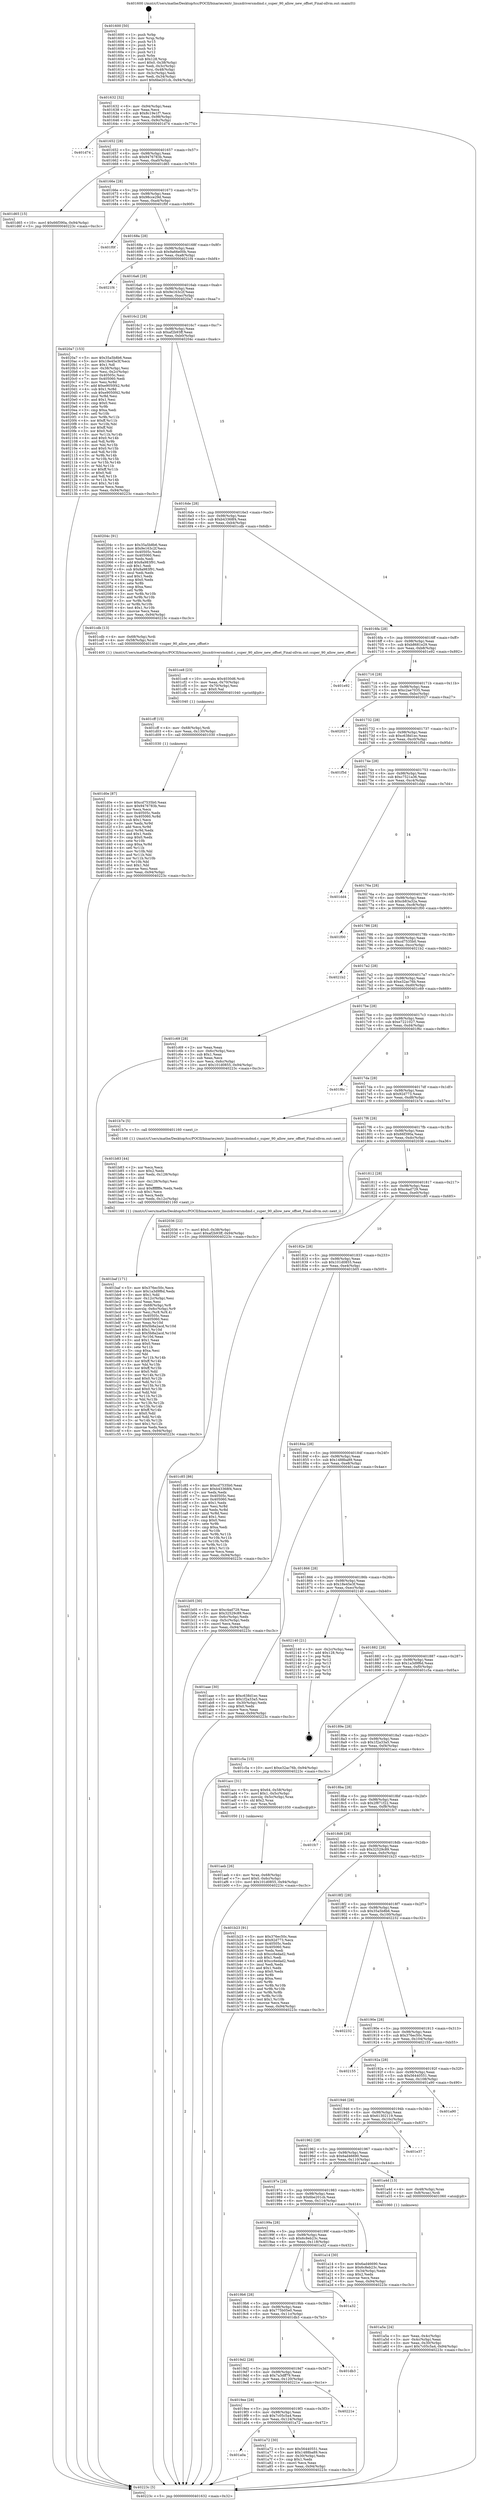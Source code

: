 digraph "0x401600" {
  label = "0x401600 (/mnt/c/Users/mathe/Desktop/tcc/POCII/binaries/extr_linuxdriversmdmd.c_super_90_allow_new_offset_Final-ollvm.out::main(0))"
  labelloc = "t"
  node[shape=record]

  Entry [label="",width=0.3,height=0.3,shape=circle,fillcolor=black,style=filled]
  "0x401632" [label="{
     0x401632 [32]\l
     | [instrs]\l
     &nbsp;&nbsp;0x401632 \<+6\>: mov -0x94(%rbp),%eax\l
     &nbsp;&nbsp;0x401638 \<+2\>: mov %eax,%ecx\l
     &nbsp;&nbsp;0x40163a \<+6\>: sub $0x8c19e1f7,%ecx\l
     &nbsp;&nbsp;0x401640 \<+6\>: mov %eax,-0x98(%rbp)\l
     &nbsp;&nbsp;0x401646 \<+6\>: mov %ecx,-0x9c(%rbp)\l
     &nbsp;&nbsp;0x40164c \<+6\>: je 0000000000401d74 \<main+0x774\>\l
  }"]
  "0x401d74" [label="{
     0x401d74\l
  }", style=dashed]
  "0x401652" [label="{
     0x401652 [28]\l
     | [instrs]\l
     &nbsp;&nbsp;0x401652 \<+5\>: jmp 0000000000401657 \<main+0x57\>\l
     &nbsp;&nbsp;0x401657 \<+6\>: mov -0x98(%rbp),%eax\l
     &nbsp;&nbsp;0x40165d \<+5\>: sub $0x9476783b,%eax\l
     &nbsp;&nbsp;0x401662 \<+6\>: mov %eax,-0xa0(%rbp)\l
     &nbsp;&nbsp;0x401668 \<+6\>: je 0000000000401d65 \<main+0x765\>\l
  }"]
  Exit [label="",width=0.3,height=0.3,shape=circle,fillcolor=black,style=filled,peripheries=2]
  "0x401d65" [label="{
     0x401d65 [15]\l
     | [instrs]\l
     &nbsp;&nbsp;0x401d65 \<+10\>: movl $0x66f390a,-0x94(%rbp)\l
     &nbsp;&nbsp;0x401d6f \<+5\>: jmp 000000000040223c \<main+0xc3c\>\l
  }"]
  "0x40166e" [label="{
     0x40166e [28]\l
     | [instrs]\l
     &nbsp;&nbsp;0x40166e \<+5\>: jmp 0000000000401673 \<main+0x73\>\l
     &nbsp;&nbsp;0x401673 \<+6\>: mov -0x98(%rbp),%eax\l
     &nbsp;&nbsp;0x401679 \<+5\>: sub $0x98cce29d,%eax\l
     &nbsp;&nbsp;0x40167e \<+6\>: mov %eax,-0xa4(%rbp)\l
     &nbsp;&nbsp;0x401684 \<+6\>: je 0000000000401f0f \<main+0x90f\>\l
  }"]
  "0x401d0e" [label="{
     0x401d0e [87]\l
     | [instrs]\l
     &nbsp;&nbsp;0x401d0e \<+5\>: mov $0xcd7535b0,%eax\l
     &nbsp;&nbsp;0x401d13 \<+5\>: mov $0x9476783b,%esi\l
     &nbsp;&nbsp;0x401d18 \<+2\>: xor %ecx,%ecx\l
     &nbsp;&nbsp;0x401d1a \<+7\>: mov 0x40505c,%edx\l
     &nbsp;&nbsp;0x401d21 \<+8\>: mov 0x405060,%r8d\l
     &nbsp;&nbsp;0x401d29 \<+3\>: sub $0x1,%ecx\l
     &nbsp;&nbsp;0x401d2c \<+3\>: mov %edx,%r9d\l
     &nbsp;&nbsp;0x401d2f \<+3\>: add %ecx,%r9d\l
     &nbsp;&nbsp;0x401d32 \<+4\>: imul %r9d,%edx\l
     &nbsp;&nbsp;0x401d36 \<+3\>: and $0x1,%edx\l
     &nbsp;&nbsp;0x401d39 \<+3\>: cmp $0x0,%edx\l
     &nbsp;&nbsp;0x401d3c \<+4\>: sete %r10b\l
     &nbsp;&nbsp;0x401d40 \<+4\>: cmp $0xa,%r8d\l
     &nbsp;&nbsp;0x401d44 \<+4\>: setl %r11b\l
     &nbsp;&nbsp;0x401d48 \<+3\>: mov %r10b,%bl\l
     &nbsp;&nbsp;0x401d4b \<+3\>: and %r11b,%bl\l
     &nbsp;&nbsp;0x401d4e \<+3\>: xor %r11b,%r10b\l
     &nbsp;&nbsp;0x401d51 \<+3\>: or %r10b,%bl\l
     &nbsp;&nbsp;0x401d54 \<+3\>: test $0x1,%bl\l
     &nbsp;&nbsp;0x401d57 \<+3\>: cmovne %esi,%eax\l
     &nbsp;&nbsp;0x401d5a \<+6\>: mov %eax,-0x94(%rbp)\l
     &nbsp;&nbsp;0x401d60 \<+5\>: jmp 000000000040223c \<main+0xc3c\>\l
  }"]
  "0x401f0f" [label="{
     0x401f0f\l
  }", style=dashed]
  "0x40168a" [label="{
     0x40168a [28]\l
     | [instrs]\l
     &nbsp;&nbsp;0x40168a \<+5\>: jmp 000000000040168f \<main+0x8f\>\l
     &nbsp;&nbsp;0x40168f \<+6\>: mov -0x98(%rbp),%eax\l
     &nbsp;&nbsp;0x401695 \<+5\>: sub $0x9a66e00b,%eax\l
     &nbsp;&nbsp;0x40169a \<+6\>: mov %eax,-0xa8(%rbp)\l
     &nbsp;&nbsp;0x4016a0 \<+6\>: je 00000000004021f4 \<main+0xbf4\>\l
  }"]
  "0x401cff" [label="{
     0x401cff [15]\l
     | [instrs]\l
     &nbsp;&nbsp;0x401cff \<+4\>: mov -0x68(%rbp),%rdi\l
     &nbsp;&nbsp;0x401d03 \<+6\>: mov %eax,-0x130(%rbp)\l
     &nbsp;&nbsp;0x401d09 \<+5\>: call 0000000000401030 \<free@plt\>\l
     | [calls]\l
     &nbsp;&nbsp;0x401030 \{1\} (unknown)\l
  }"]
  "0x4021f4" [label="{
     0x4021f4\l
  }", style=dashed]
  "0x4016a6" [label="{
     0x4016a6 [28]\l
     | [instrs]\l
     &nbsp;&nbsp;0x4016a6 \<+5\>: jmp 00000000004016ab \<main+0xab\>\l
     &nbsp;&nbsp;0x4016ab \<+6\>: mov -0x98(%rbp),%eax\l
     &nbsp;&nbsp;0x4016b1 \<+5\>: sub $0x9e163c2f,%eax\l
     &nbsp;&nbsp;0x4016b6 \<+6\>: mov %eax,-0xac(%rbp)\l
     &nbsp;&nbsp;0x4016bc \<+6\>: je 00000000004020a7 \<main+0xaa7\>\l
  }"]
  "0x401ce8" [label="{
     0x401ce8 [23]\l
     | [instrs]\l
     &nbsp;&nbsp;0x401ce8 \<+10\>: movabs $0x4030d6,%rdi\l
     &nbsp;&nbsp;0x401cf2 \<+3\>: mov %eax,-0x70(%rbp)\l
     &nbsp;&nbsp;0x401cf5 \<+3\>: mov -0x70(%rbp),%esi\l
     &nbsp;&nbsp;0x401cf8 \<+2\>: mov $0x0,%al\l
     &nbsp;&nbsp;0x401cfa \<+5\>: call 0000000000401040 \<printf@plt\>\l
     | [calls]\l
     &nbsp;&nbsp;0x401040 \{1\} (unknown)\l
  }"]
  "0x4020a7" [label="{
     0x4020a7 [153]\l
     | [instrs]\l
     &nbsp;&nbsp;0x4020a7 \<+5\>: mov $0x35a5b8b6,%eax\l
     &nbsp;&nbsp;0x4020ac \<+5\>: mov $0x18e45e3f,%ecx\l
     &nbsp;&nbsp;0x4020b1 \<+2\>: mov $0x1,%dl\l
     &nbsp;&nbsp;0x4020b3 \<+3\>: mov -0x38(%rbp),%esi\l
     &nbsp;&nbsp;0x4020b6 \<+3\>: mov %esi,-0x2c(%rbp)\l
     &nbsp;&nbsp;0x4020b9 \<+7\>: mov 0x40505c,%esi\l
     &nbsp;&nbsp;0x4020c0 \<+7\>: mov 0x405060,%edi\l
     &nbsp;&nbsp;0x4020c7 \<+3\>: mov %esi,%r8d\l
     &nbsp;&nbsp;0x4020ca \<+7\>: add $0xe9050f42,%r8d\l
     &nbsp;&nbsp;0x4020d1 \<+4\>: sub $0x1,%r8d\l
     &nbsp;&nbsp;0x4020d5 \<+7\>: sub $0xe9050f42,%r8d\l
     &nbsp;&nbsp;0x4020dc \<+4\>: imul %r8d,%esi\l
     &nbsp;&nbsp;0x4020e0 \<+3\>: and $0x1,%esi\l
     &nbsp;&nbsp;0x4020e3 \<+3\>: cmp $0x0,%esi\l
     &nbsp;&nbsp;0x4020e6 \<+4\>: sete %r9b\l
     &nbsp;&nbsp;0x4020ea \<+3\>: cmp $0xa,%edi\l
     &nbsp;&nbsp;0x4020ed \<+4\>: setl %r10b\l
     &nbsp;&nbsp;0x4020f1 \<+3\>: mov %r9b,%r11b\l
     &nbsp;&nbsp;0x4020f4 \<+4\>: xor $0xff,%r11b\l
     &nbsp;&nbsp;0x4020f8 \<+3\>: mov %r10b,%bl\l
     &nbsp;&nbsp;0x4020fb \<+3\>: xor $0xff,%bl\l
     &nbsp;&nbsp;0x4020fe \<+3\>: xor $0x0,%dl\l
     &nbsp;&nbsp;0x402101 \<+3\>: mov %r11b,%r14b\l
     &nbsp;&nbsp;0x402104 \<+4\>: and $0x0,%r14b\l
     &nbsp;&nbsp;0x402108 \<+3\>: and %dl,%r9b\l
     &nbsp;&nbsp;0x40210b \<+3\>: mov %bl,%r15b\l
     &nbsp;&nbsp;0x40210e \<+4\>: and $0x0,%r15b\l
     &nbsp;&nbsp;0x402112 \<+3\>: and %dl,%r10b\l
     &nbsp;&nbsp;0x402115 \<+3\>: or %r9b,%r14b\l
     &nbsp;&nbsp;0x402118 \<+3\>: or %r10b,%r15b\l
     &nbsp;&nbsp;0x40211b \<+3\>: xor %r15b,%r14b\l
     &nbsp;&nbsp;0x40211e \<+3\>: or %bl,%r11b\l
     &nbsp;&nbsp;0x402121 \<+4\>: xor $0xff,%r11b\l
     &nbsp;&nbsp;0x402125 \<+3\>: or $0x0,%dl\l
     &nbsp;&nbsp;0x402128 \<+3\>: and %dl,%r11b\l
     &nbsp;&nbsp;0x40212b \<+3\>: or %r11b,%r14b\l
     &nbsp;&nbsp;0x40212e \<+4\>: test $0x1,%r14b\l
     &nbsp;&nbsp;0x402132 \<+3\>: cmovne %ecx,%eax\l
     &nbsp;&nbsp;0x402135 \<+6\>: mov %eax,-0x94(%rbp)\l
     &nbsp;&nbsp;0x40213b \<+5\>: jmp 000000000040223c \<main+0xc3c\>\l
  }"]
  "0x4016c2" [label="{
     0x4016c2 [28]\l
     | [instrs]\l
     &nbsp;&nbsp;0x4016c2 \<+5\>: jmp 00000000004016c7 \<main+0xc7\>\l
     &nbsp;&nbsp;0x4016c7 \<+6\>: mov -0x98(%rbp),%eax\l
     &nbsp;&nbsp;0x4016cd \<+5\>: sub $0xaf2b93ff,%eax\l
     &nbsp;&nbsp;0x4016d2 \<+6\>: mov %eax,-0xb0(%rbp)\l
     &nbsp;&nbsp;0x4016d8 \<+6\>: je 000000000040204c \<main+0xa4c\>\l
  }"]
  "0x401baf" [label="{
     0x401baf [171]\l
     | [instrs]\l
     &nbsp;&nbsp;0x401baf \<+5\>: mov $0x376ec50c,%ecx\l
     &nbsp;&nbsp;0x401bb4 \<+5\>: mov $0x1a3d9f6d,%edx\l
     &nbsp;&nbsp;0x401bb9 \<+3\>: mov $0x1,%dil\l
     &nbsp;&nbsp;0x401bbc \<+6\>: mov -0x12c(%rbp),%esi\l
     &nbsp;&nbsp;0x401bc2 \<+3\>: imul %eax,%esi\l
     &nbsp;&nbsp;0x401bc5 \<+4\>: mov -0x68(%rbp),%r8\l
     &nbsp;&nbsp;0x401bc9 \<+4\>: movslq -0x6c(%rbp),%r9\l
     &nbsp;&nbsp;0x401bcd \<+4\>: mov %esi,(%r8,%r9,4)\l
     &nbsp;&nbsp;0x401bd1 \<+7\>: mov 0x40505c,%eax\l
     &nbsp;&nbsp;0x401bd8 \<+7\>: mov 0x405060,%esi\l
     &nbsp;&nbsp;0x401bdf \<+3\>: mov %eax,%r10d\l
     &nbsp;&nbsp;0x401be2 \<+7\>: add $0x5b8a2acd,%r10d\l
     &nbsp;&nbsp;0x401be9 \<+4\>: sub $0x1,%r10d\l
     &nbsp;&nbsp;0x401bed \<+7\>: sub $0x5b8a2acd,%r10d\l
     &nbsp;&nbsp;0x401bf4 \<+4\>: imul %r10d,%eax\l
     &nbsp;&nbsp;0x401bf8 \<+3\>: and $0x1,%eax\l
     &nbsp;&nbsp;0x401bfb \<+3\>: cmp $0x0,%eax\l
     &nbsp;&nbsp;0x401bfe \<+4\>: sete %r11b\l
     &nbsp;&nbsp;0x401c02 \<+3\>: cmp $0xa,%esi\l
     &nbsp;&nbsp;0x401c05 \<+3\>: setl %bl\l
     &nbsp;&nbsp;0x401c08 \<+3\>: mov %r11b,%r14b\l
     &nbsp;&nbsp;0x401c0b \<+4\>: xor $0xff,%r14b\l
     &nbsp;&nbsp;0x401c0f \<+3\>: mov %bl,%r15b\l
     &nbsp;&nbsp;0x401c12 \<+4\>: xor $0xff,%r15b\l
     &nbsp;&nbsp;0x401c16 \<+4\>: xor $0x0,%dil\l
     &nbsp;&nbsp;0x401c1a \<+3\>: mov %r14b,%r12b\l
     &nbsp;&nbsp;0x401c1d \<+4\>: and $0x0,%r12b\l
     &nbsp;&nbsp;0x401c21 \<+3\>: and %dil,%r11b\l
     &nbsp;&nbsp;0x401c24 \<+3\>: mov %r15b,%r13b\l
     &nbsp;&nbsp;0x401c27 \<+4\>: and $0x0,%r13b\l
     &nbsp;&nbsp;0x401c2b \<+3\>: and %dil,%bl\l
     &nbsp;&nbsp;0x401c2e \<+3\>: or %r11b,%r12b\l
     &nbsp;&nbsp;0x401c31 \<+3\>: or %bl,%r13b\l
     &nbsp;&nbsp;0x401c34 \<+3\>: xor %r13b,%r12b\l
     &nbsp;&nbsp;0x401c37 \<+3\>: or %r15b,%r14b\l
     &nbsp;&nbsp;0x401c3a \<+4\>: xor $0xff,%r14b\l
     &nbsp;&nbsp;0x401c3e \<+4\>: or $0x0,%dil\l
     &nbsp;&nbsp;0x401c42 \<+3\>: and %dil,%r14b\l
     &nbsp;&nbsp;0x401c45 \<+3\>: or %r14b,%r12b\l
     &nbsp;&nbsp;0x401c48 \<+4\>: test $0x1,%r12b\l
     &nbsp;&nbsp;0x401c4c \<+3\>: cmovne %edx,%ecx\l
     &nbsp;&nbsp;0x401c4f \<+6\>: mov %ecx,-0x94(%rbp)\l
     &nbsp;&nbsp;0x401c55 \<+5\>: jmp 000000000040223c \<main+0xc3c\>\l
  }"]
  "0x40204c" [label="{
     0x40204c [91]\l
     | [instrs]\l
     &nbsp;&nbsp;0x40204c \<+5\>: mov $0x35a5b8b6,%eax\l
     &nbsp;&nbsp;0x402051 \<+5\>: mov $0x9e163c2f,%ecx\l
     &nbsp;&nbsp;0x402056 \<+7\>: mov 0x40505c,%edx\l
     &nbsp;&nbsp;0x40205d \<+7\>: mov 0x405060,%esi\l
     &nbsp;&nbsp;0x402064 \<+2\>: mov %edx,%edi\l
     &nbsp;&nbsp;0x402066 \<+6\>: add $0x8a983f91,%edi\l
     &nbsp;&nbsp;0x40206c \<+3\>: sub $0x1,%edi\l
     &nbsp;&nbsp;0x40206f \<+6\>: sub $0x8a983f91,%edi\l
     &nbsp;&nbsp;0x402075 \<+3\>: imul %edi,%edx\l
     &nbsp;&nbsp;0x402078 \<+3\>: and $0x1,%edx\l
     &nbsp;&nbsp;0x40207b \<+3\>: cmp $0x0,%edx\l
     &nbsp;&nbsp;0x40207e \<+4\>: sete %r8b\l
     &nbsp;&nbsp;0x402082 \<+3\>: cmp $0xa,%esi\l
     &nbsp;&nbsp;0x402085 \<+4\>: setl %r9b\l
     &nbsp;&nbsp;0x402089 \<+3\>: mov %r8b,%r10b\l
     &nbsp;&nbsp;0x40208c \<+3\>: and %r9b,%r10b\l
     &nbsp;&nbsp;0x40208f \<+3\>: xor %r9b,%r8b\l
     &nbsp;&nbsp;0x402092 \<+3\>: or %r8b,%r10b\l
     &nbsp;&nbsp;0x402095 \<+4\>: test $0x1,%r10b\l
     &nbsp;&nbsp;0x402099 \<+3\>: cmovne %ecx,%eax\l
     &nbsp;&nbsp;0x40209c \<+6\>: mov %eax,-0x94(%rbp)\l
     &nbsp;&nbsp;0x4020a2 \<+5\>: jmp 000000000040223c \<main+0xc3c\>\l
  }"]
  "0x4016de" [label="{
     0x4016de [28]\l
     | [instrs]\l
     &nbsp;&nbsp;0x4016de \<+5\>: jmp 00000000004016e3 \<main+0xe3\>\l
     &nbsp;&nbsp;0x4016e3 \<+6\>: mov -0x98(%rbp),%eax\l
     &nbsp;&nbsp;0x4016e9 \<+5\>: sub $0xb43368f4,%eax\l
     &nbsp;&nbsp;0x4016ee \<+6\>: mov %eax,-0xb4(%rbp)\l
     &nbsp;&nbsp;0x4016f4 \<+6\>: je 0000000000401cdb \<main+0x6db\>\l
  }"]
  "0x401b83" [label="{
     0x401b83 [44]\l
     | [instrs]\l
     &nbsp;&nbsp;0x401b83 \<+2\>: xor %ecx,%ecx\l
     &nbsp;&nbsp;0x401b85 \<+5\>: mov $0x2,%edx\l
     &nbsp;&nbsp;0x401b8a \<+6\>: mov %edx,-0x128(%rbp)\l
     &nbsp;&nbsp;0x401b90 \<+1\>: cltd\l
     &nbsp;&nbsp;0x401b91 \<+6\>: mov -0x128(%rbp),%esi\l
     &nbsp;&nbsp;0x401b97 \<+2\>: idiv %esi\l
     &nbsp;&nbsp;0x401b99 \<+6\>: imul $0xfffffffe,%edx,%edx\l
     &nbsp;&nbsp;0x401b9f \<+3\>: sub $0x1,%ecx\l
     &nbsp;&nbsp;0x401ba2 \<+2\>: sub %ecx,%edx\l
     &nbsp;&nbsp;0x401ba4 \<+6\>: mov %edx,-0x12c(%rbp)\l
     &nbsp;&nbsp;0x401baa \<+5\>: call 0000000000401160 \<next_i\>\l
     | [calls]\l
     &nbsp;&nbsp;0x401160 \{1\} (/mnt/c/Users/mathe/Desktop/tcc/POCII/binaries/extr_linuxdriversmdmd.c_super_90_allow_new_offset_Final-ollvm.out::next_i)\l
  }"]
  "0x401cdb" [label="{
     0x401cdb [13]\l
     | [instrs]\l
     &nbsp;&nbsp;0x401cdb \<+4\>: mov -0x68(%rbp),%rdi\l
     &nbsp;&nbsp;0x401cdf \<+4\>: mov -0x58(%rbp),%rsi\l
     &nbsp;&nbsp;0x401ce3 \<+5\>: call 0000000000401400 \<super_90_allow_new_offset\>\l
     | [calls]\l
     &nbsp;&nbsp;0x401400 \{1\} (/mnt/c/Users/mathe/Desktop/tcc/POCII/binaries/extr_linuxdriversmdmd.c_super_90_allow_new_offset_Final-ollvm.out::super_90_allow_new_offset)\l
  }"]
  "0x4016fa" [label="{
     0x4016fa [28]\l
     | [instrs]\l
     &nbsp;&nbsp;0x4016fa \<+5\>: jmp 00000000004016ff \<main+0xff\>\l
     &nbsp;&nbsp;0x4016ff \<+6\>: mov -0x98(%rbp),%eax\l
     &nbsp;&nbsp;0x401705 \<+5\>: sub $0xb8681e29,%eax\l
     &nbsp;&nbsp;0x40170a \<+6\>: mov %eax,-0xb8(%rbp)\l
     &nbsp;&nbsp;0x401710 \<+6\>: je 0000000000401e92 \<main+0x892\>\l
  }"]
  "0x401aeb" [label="{
     0x401aeb [26]\l
     | [instrs]\l
     &nbsp;&nbsp;0x401aeb \<+4\>: mov %rax,-0x68(%rbp)\l
     &nbsp;&nbsp;0x401aef \<+7\>: movl $0x0,-0x6c(%rbp)\l
     &nbsp;&nbsp;0x401af6 \<+10\>: movl $0x101d0855,-0x94(%rbp)\l
     &nbsp;&nbsp;0x401b00 \<+5\>: jmp 000000000040223c \<main+0xc3c\>\l
  }"]
  "0x401e92" [label="{
     0x401e92\l
  }", style=dashed]
  "0x401716" [label="{
     0x401716 [28]\l
     | [instrs]\l
     &nbsp;&nbsp;0x401716 \<+5\>: jmp 000000000040171b \<main+0x11b\>\l
     &nbsp;&nbsp;0x40171b \<+6\>: mov -0x98(%rbp),%eax\l
     &nbsp;&nbsp;0x401721 \<+5\>: sub $0xc2ae7035,%eax\l
     &nbsp;&nbsp;0x401726 \<+6\>: mov %eax,-0xbc(%rbp)\l
     &nbsp;&nbsp;0x40172c \<+6\>: je 0000000000402027 \<main+0xa27\>\l
  }"]
  "0x401a0a" [label="{
     0x401a0a\l
  }", style=dashed]
  "0x402027" [label="{
     0x402027\l
  }", style=dashed]
  "0x401732" [label="{
     0x401732 [28]\l
     | [instrs]\l
     &nbsp;&nbsp;0x401732 \<+5\>: jmp 0000000000401737 \<main+0x137\>\l
     &nbsp;&nbsp;0x401737 \<+6\>: mov -0x98(%rbp),%eax\l
     &nbsp;&nbsp;0x40173d \<+5\>: sub $0xc638d1ec,%eax\l
     &nbsp;&nbsp;0x401742 \<+6\>: mov %eax,-0xc0(%rbp)\l
     &nbsp;&nbsp;0x401748 \<+6\>: je 0000000000401f5d \<main+0x95d\>\l
  }"]
  "0x401a72" [label="{
     0x401a72 [30]\l
     | [instrs]\l
     &nbsp;&nbsp;0x401a72 \<+5\>: mov $0x56440551,%eax\l
     &nbsp;&nbsp;0x401a77 \<+5\>: mov $0x1488ba89,%ecx\l
     &nbsp;&nbsp;0x401a7c \<+3\>: mov -0x30(%rbp),%edx\l
     &nbsp;&nbsp;0x401a7f \<+3\>: cmp $0x1,%edx\l
     &nbsp;&nbsp;0x401a82 \<+3\>: cmovl %ecx,%eax\l
     &nbsp;&nbsp;0x401a85 \<+6\>: mov %eax,-0x94(%rbp)\l
     &nbsp;&nbsp;0x401a8b \<+5\>: jmp 000000000040223c \<main+0xc3c\>\l
  }"]
  "0x401f5d" [label="{
     0x401f5d\l
  }", style=dashed]
  "0x40174e" [label="{
     0x40174e [28]\l
     | [instrs]\l
     &nbsp;&nbsp;0x40174e \<+5\>: jmp 0000000000401753 \<main+0x153\>\l
     &nbsp;&nbsp;0x401753 \<+6\>: mov -0x98(%rbp),%eax\l
     &nbsp;&nbsp;0x401759 \<+5\>: sub $0xc7521a36,%eax\l
     &nbsp;&nbsp;0x40175e \<+6\>: mov %eax,-0xc4(%rbp)\l
     &nbsp;&nbsp;0x401764 \<+6\>: je 0000000000401dd4 \<main+0x7d4\>\l
  }"]
  "0x4019ee" [label="{
     0x4019ee [28]\l
     | [instrs]\l
     &nbsp;&nbsp;0x4019ee \<+5\>: jmp 00000000004019f3 \<main+0x3f3\>\l
     &nbsp;&nbsp;0x4019f3 \<+6\>: mov -0x98(%rbp),%eax\l
     &nbsp;&nbsp;0x4019f9 \<+5\>: sub $0x7c05c5a4,%eax\l
     &nbsp;&nbsp;0x4019fe \<+6\>: mov %eax,-0x124(%rbp)\l
     &nbsp;&nbsp;0x401a04 \<+6\>: je 0000000000401a72 \<main+0x472\>\l
  }"]
  "0x401dd4" [label="{
     0x401dd4\l
  }", style=dashed]
  "0x40176a" [label="{
     0x40176a [28]\l
     | [instrs]\l
     &nbsp;&nbsp;0x40176a \<+5\>: jmp 000000000040176f \<main+0x16f\>\l
     &nbsp;&nbsp;0x40176f \<+6\>: mov -0x98(%rbp),%eax\l
     &nbsp;&nbsp;0x401775 \<+5\>: sub $0xcb83a32a,%eax\l
     &nbsp;&nbsp;0x40177a \<+6\>: mov %eax,-0xc8(%rbp)\l
     &nbsp;&nbsp;0x401780 \<+6\>: je 0000000000401f00 \<main+0x900\>\l
  }"]
  "0x40221e" [label="{
     0x40221e\l
  }", style=dashed]
  "0x401f00" [label="{
     0x401f00\l
  }", style=dashed]
  "0x401786" [label="{
     0x401786 [28]\l
     | [instrs]\l
     &nbsp;&nbsp;0x401786 \<+5\>: jmp 000000000040178b \<main+0x18b\>\l
     &nbsp;&nbsp;0x40178b \<+6\>: mov -0x98(%rbp),%eax\l
     &nbsp;&nbsp;0x401791 \<+5\>: sub $0xcd7535b0,%eax\l
     &nbsp;&nbsp;0x401796 \<+6\>: mov %eax,-0xcc(%rbp)\l
     &nbsp;&nbsp;0x40179c \<+6\>: je 00000000004021b2 \<main+0xbb2\>\l
  }"]
  "0x4019d2" [label="{
     0x4019d2 [28]\l
     | [instrs]\l
     &nbsp;&nbsp;0x4019d2 \<+5\>: jmp 00000000004019d7 \<main+0x3d7\>\l
     &nbsp;&nbsp;0x4019d7 \<+6\>: mov -0x98(%rbp),%eax\l
     &nbsp;&nbsp;0x4019dd \<+5\>: sub $0x7a3dff79,%eax\l
     &nbsp;&nbsp;0x4019e2 \<+6\>: mov %eax,-0x120(%rbp)\l
     &nbsp;&nbsp;0x4019e8 \<+6\>: je 000000000040221e \<main+0xc1e\>\l
  }"]
  "0x4021b2" [label="{
     0x4021b2\l
  }", style=dashed]
  "0x4017a2" [label="{
     0x4017a2 [28]\l
     | [instrs]\l
     &nbsp;&nbsp;0x4017a2 \<+5\>: jmp 00000000004017a7 \<main+0x1a7\>\l
     &nbsp;&nbsp;0x4017a7 \<+6\>: mov -0x98(%rbp),%eax\l
     &nbsp;&nbsp;0x4017ad \<+5\>: sub $0xe32ac76b,%eax\l
     &nbsp;&nbsp;0x4017b2 \<+6\>: mov %eax,-0xd0(%rbp)\l
     &nbsp;&nbsp;0x4017b8 \<+6\>: je 0000000000401c69 \<main+0x669\>\l
  }"]
  "0x401db3" [label="{
     0x401db3\l
  }", style=dashed]
  "0x401c69" [label="{
     0x401c69 [28]\l
     | [instrs]\l
     &nbsp;&nbsp;0x401c69 \<+2\>: xor %eax,%eax\l
     &nbsp;&nbsp;0x401c6b \<+3\>: mov -0x6c(%rbp),%ecx\l
     &nbsp;&nbsp;0x401c6e \<+3\>: sub $0x1,%eax\l
     &nbsp;&nbsp;0x401c71 \<+2\>: sub %eax,%ecx\l
     &nbsp;&nbsp;0x401c73 \<+3\>: mov %ecx,-0x6c(%rbp)\l
     &nbsp;&nbsp;0x401c76 \<+10\>: movl $0x101d0855,-0x94(%rbp)\l
     &nbsp;&nbsp;0x401c80 \<+5\>: jmp 000000000040223c \<main+0xc3c\>\l
  }"]
  "0x4017be" [label="{
     0x4017be [28]\l
     | [instrs]\l
     &nbsp;&nbsp;0x4017be \<+5\>: jmp 00000000004017c3 \<main+0x1c3\>\l
     &nbsp;&nbsp;0x4017c3 \<+6\>: mov -0x98(%rbp),%eax\l
     &nbsp;&nbsp;0x4017c9 \<+5\>: sub $0xe7221027,%eax\l
     &nbsp;&nbsp;0x4017ce \<+6\>: mov %eax,-0xd4(%rbp)\l
     &nbsp;&nbsp;0x4017d4 \<+6\>: je 0000000000401f6c \<main+0x96c\>\l
  }"]
  "0x4019b6" [label="{
     0x4019b6 [28]\l
     | [instrs]\l
     &nbsp;&nbsp;0x4019b6 \<+5\>: jmp 00000000004019bb \<main+0x3bb\>\l
     &nbsp;&nbsp;0x4019bb \<+6\>: mov -0x98(%rbp),%eax\l
     &nbsp;&nbsp;0x4019c1 \<+5\>: sub $0x775b05e0,%eax\l
     &nbsp;&nbsp;0x4019c6 \<+6\>: mov %eax,-0x11c(%rbp)\l
     &nbsp;&nbsp;0x4019cc \<+6\>: je 0000000000401db3 \<main+0x7b3\>\l
  }"]
  "0x401f6c" [label="{
     0x401f6c\l
  }", style=dashed]
  "0x4017da" [label="{
     0x4017da [28]\l
     | [instrs]\l
     &nbsp;&nbsp;0x4017da \<+5\>: jmp 00000000004017df \<main+0x1df\>\l
     &nbsp;&nbsp;0x4017df \<+6\>: mov -0x98(%rbp),%eax\l
     &nbsp;&nbsp;0x4017e5 \<+5\>: sub $0x92d773,%eax\l
     &nbsp;&nbsp;0x4017ea \<+6\>: mov %eax,-0xd8(%rbp)\l
     &nbsp;&nbsp;0x4017f0 \<+6\>: je 0000000000401b7e \<main+0x57e\>\l
  }"]
  "0x401a32" [label="{
     0x401a32\l
  }", style=dashed]
  "0x401b7e" [label="{
     0x401b7e [5]\l
     | [instrs]\l
     &nbsp;&nbsp;0x401b7e \<+5\>: call 0000000000401160 \<next_i\>\l
     | [calls]\l
     &nbsp;&nbsp;0x401160 \{1\} (/mnt/c/Users/mathe/Desktop/tcc/POCII/binaries/extr_linuxdriversmdmd.c_super_90_allow_new_offset_Final-ollvm.out::next_i)\l
  }"]
  "0x4017f6" [label="{
     0x4017f6 [28]\l
     | [instrs]\l
     &nbsp;&nbsp;0x4017f6 \<+5\>: jmp 00000000004017fb \<main+0x1fb\>\l
     &nbsp;&nbsp;0x4017fb \<+6\>: mov -0x98(%rbp),%eax\l
     &nbsp;&nbsp;0x401801 \<+5\>: sub $0x66f390a,%eax\l
     &nbsp;&nbsp;0x401806 \<+6\>: mov %eax,-0xdc(%rbp)\l
     &nbsp;&nbsp;0x40180c \<+6\>: je 0000000000402036 \<main+0xa36\>\l
  }"]
  "0x401a5a" [label="{
     0x401a5a [24]\l
     | [instrs]\l
     &nbsp;&nbsp;0x401a5a \<+3\>: mov %eax,-0x4c(%rbp)\l
     &nbsp;&nbsp;0x401a5d \<+3\>: mov -0x4c(%rbp),%eax\l
     &nbsp;&nbsp;0x401a60 \<+3\>: mov %eax,-0x30(%rbp)\l
     &nbsp;&nbsp;0x401a63 \<+10\>: movl $0x7c05c5a4,-0x94(%rbp)\l
     &nbsp;&nbsp;0x401a6d \<+5\>: jmp 000000000040223c \<main+0xc3c\>\l
  }"]
  "0x402036" [label="{
     0x402036 [22]\l
     | [instrs]\l
     &nbsp;&nbsp;0x402036 \<+7\>: movl $0x0,-0x38(%rbp)\l
     &nbsp;&nbsp;0x40203d \<+10\>: movl $0xaf2b93ff,-0x94(%rbp)\l
     &nbsp;&nbsp;0x402047 \<+5\>: jmp 000000000040223c \<main+0xc3c\>\l
  }"]
  "0x401812" [label="{
     0x401812 [28]\l
     | [instrs]\l
     &nbsp;&nbsp;0x401812 \<+5\>: jmp 0000000000401817 \<main+0x217\>\l
     &nbsp;&nbsp;0x401817 \<+6\>: mov -0x98(%rbp),%eax\l
     &nbsp;&nbsp;0x40181d \<+5\>: sub $0xc4ad729,%eax\l
     &nbsp;&nbsp;0x401822 \<+6\>: mov %eax,-0xe0(%rbp)\l
     &nbsp;&nbsp;0x401828 \<+6\>: je 0000000000401c85 \<main+0x685\>\l
  }"]
  "0x401600" [label="{
     0x401600 [50]\l
     | [instrs]\l
     &nbsp;&nbsp;0x401600 \<+1\>: push %rbp\l
     &nbsp;&nbsp;0x401601 \<+3\>: mov %rsp,%rbp\l
     &nbsp;&nbsp;0x401604 \<+2\>: push %r15\l
     &nbsp;&nbsp;0x401606 \<+2\>: push %r14\l
     &nbsp;&nbsp;0x401608 \<+2\>: push %r13\l
     &nbsp;&nbsp;0x40160a \<+2\>: push %r12\l
     &nbsp;&nbsp;0x40160c \<+1\>: push %rbx\l
     &nbsp;&nbsp;0x40160d \<+7\>: sub $0x128,%rsp\l
     &nbsp;&nbsp;0x401614 \<+7\>: movl $0x0,-0x38(%rbp)\l
     &nbsp;&nbsp;0x40161b \<+3\>: mov %edi,-0x3c(%rbp)\l
     &nbsp;&nbsp;0x40161e \<+4\>: mov %rsi,-0x48(%rbp)\l
     &nbsp;&nbsp;0x401622 \<+3\>: mov -0x3c(%rbp),%edi\l
     &nbsp;&nbsp;0x401625 \<+3\>: mov %edi,-0x34(%rbp)\l
     &nbsp;&nbsp;0x401628 \<+10\>: movl $0x6be201cb,-0x94(%rbp)\l
  }"]
  "0x401c85" [label="{
     0x401c85 [86]\l
     | [instrs]\l
     &nbsp;&nbsp;0x401c85 \<+5\>: mov $0xcd7535b0,%eax\l
     &nbsp;&nbsp;0x401c8a \<+5\>: mov $0xb43368f4,%ecx\l
     &nbsp;&nbsp;0x401c8f \<+2\>: xor %edx,%edx\l
     &nbsp;&nbsp;0x401c91 \<+7\>: mov 0x40505c,%esi\l
     &nbsp;&nbsp;0x401c98 \<+7\>: mov 0x405060,%edi\l
     &nbsp;&nbsp;0x401c9f \<+3\>: sub $0x1,%edx\l
     &nbsp;&nbsp;0x401ca2 \<+3\>: mov %esi,%r8d\l
     &nbsp;&nbsp;0x401ca5 \<+3\>: add %edx,%r8d\l
     &nbsp;&nbsp;0x401ca8 \<+4\>: imul %r8d,%esi\l
     &nbsp;&nbsp;0x401cac \<+3\>: and $0x1,%esi\l
     &nbsp;&nbsp;0x401caf \<+3\>: cmp $0x0,%esi\l
     &nbsp;&nbsp;0x401cb2 \<+4\>: sete %r9b\l
     &nbsp;&nbsp;0x401cb6 \<+3\>: cmp $0xa,%edi\l
     &nbsp;&nbsp;0x401cb9 \<+4\>: setl %r10b\l
     &nbsp;&nbsp;0x401cbd \<+3\>: mov %r9b,%r11b\l
     &nbsp;&nbsp;0x401cc0 \<+3\>: and %r10b,%r11b\l
     &nbsp;&nbsp;0x401cc3 \<+3\>: xor %r10b,%r9b\l
     &nbsp;&nbsp;0x401cc6 \<+3\>: or %r9b,%r11b\l
     &nbsp;&nbsp;0x401cc9 \<+4\>: test $0x1,%r11b\l
     &nbsp;&nbsp;0x401ccd \<+3\>: cmovne %ecx,%eax\l
     &nbsp;&nbsp;0x401cd0 \<+6\>: mov %eax,-0x94(%rbp)\l
     &nbsp;&nbsp;0x401cd6 \<+5\>: jmp 000000000040223c \<main+0xc3c\>\l
  }"]
  "0x40182e" [label="{
     0x40182e [28]\l
     | [instrs]\l
     &nbsp;&nbsp;0x40182e \<+5\>: jmp 0000000000401833 \<main+0x233\>\l
     &nbsp;&nbsp;0x401833 \<+6\>: mov -0x98(%rbp),%eax\l
     &nbsp;&nbsp;0x401839 \<+5\>: sub $0x101d0855,%eax\l
     &nbsp;&nbsp;0x40183e \<+6\>: mov %eax,-0xe4(%rbp)\l
     &nbsp;&nbsp;0x401844 \<+6\>: je 0000000000401b05 \<main+0x505\>\l
  }"]
  "0x40223c" [label="{
     0x40223c [5]\l
     | [instrs]\l
     &nbsp;&nbsp;0x40223c \<+5\>: jmp 0000000000401632 \<main+0x32\>\l
  }"]
  "0x401b05" [label="{
     0x401b05 [30]\l
     | [instrs]\l
     &nbsp;&nbsp;0x401b05 \<+5\>: mov $0xc4ad729,%eax\l
     &nbsp;&nbsp;0x401b0a \<+5\>: mov $0x32529c89,%ecx\l
     &nbsp;&nbsp;0x401b0f \<+3\>: mov -0x6c(%rbp),%edx\l
     &nbsp;&nbsp;0x401b12 \<+3\>: cmp -0x5c(%rbp),%edx\l
     &nbsp;&nbsp;0x401b15 \<+3\>: cmovl %ecx,%eax\l
     &nbsp;&nbsp;0x401b18 \<+6\>: mov %eax,-0x94(%rbp)\l
     &nbsp;&nbsp;0x401b1e \<+5\>: jmp 000000000040223c \<main+0xc3c\>\l
  }"]
  "0x40184a" [label="{
     0x40184a [28]\l
     | [instrs]\l
     &nbsp;&nbsp;0x40184a \<+5\>: jmp 000000000040184f \<main+0x24f\>\l
     &nbsp;&nbsp;0x40184f \<+6\>: mov -0x98(%rbp),%eax\l
     &nbsp;&nbsp;0x401855 \<+5\>: sub $0x1488ba89,%eax\l
     &nbsp;&nbsp;0x40185a \<+6\>: mov %eax,-0xe8(%rbp)\l
     &nbsp;&nbsp;0x401860 \<+6\>: je 0000000000401aae \<main+0x4ae\>\l
  }"]
  "0x40199a" [label="{
     0x40199a [28]\l
     | [instrs]\l
     &nbsp;&nbsp;0x40199a \<+5\>: jmp 000000000040199f \<main+0x39f\>\l
     &nbsp;&nbsp;0x40199f \<+6\>: mov -0x98(%rbp),%eax\l
     &nbsp;&nbsp;0x4019a5 \<+5\>: sub $0x6c8eb23c,%eax\l
     &nbsp;&nbsp;0x4019aa \<+6\>: mov %eax,-0x118(%rbp)\l
     &nbsp;&nbsp;0x4019b0 \<+6\>: je 0000000000401a32 \<main+0x432\>\l
  }"]
  "0x401aae" [label="{
     0x401aae [30]\l
     | [instrs]\l
     &nbsp;&nbsp;0x401aae \<+5\>: mov $0xc638d1ec,%eax\l
     &nbsp;&nbsp;0x401ab3 \<+5\>: mov $0x1f2a33a5,%ecx\l
     &nbsp;&nbsp;0x401ab8 \<+3\>: mov -0x30(%rbp),%edx\l
     &nbsp;&nbsp;0x401abb \<+3\>: cmp $0x0,%edx\l
     &nbsp;&nbsp;0x401abe \<+3\>: cmove %ecx,%eax\l
     &nbsp;&nbsp;0x401ac1 \<+6\>: mov %eax,-0x94(%rbp)\l
     &nbsp;&nbsp;0x401ac7 \<+5\>: jmp 000000000040223c \<main+0xc3c\>\l
  }"]
  "0x401866" [label="{
     0x401866 [28]\l
     | [instrs]\l
     &nbsp;&nbsp;0x401866 \<+5\>: jmp 000000000040186b \<main+0x26b\>\l
     &nbsp;&nbsp;0x40186b \<+6\>: mov -0x98(%rbp),%eax\l
     &nbsp;&nbsp;0x401871 \<+5\>: sub $0x18e45e3f,%eax\l
     &nbsp;&nbsp;0x401876 \<+6\>: mov %eax,-0xec(%rbp)\l
     &nbsp;&nbsp;0x40187c \<+6\>: je 0000000000402140 \<main+0xb40\>\l
  }"]
  "0x401a14" [label="{
     0x401a14 [30]\l
     | [instrs]\l
     &nbsp;&nbsp;0x401a14 \<+5\>: mov $0x6ad46690,%eax\l
     &nbsp;&nbsp;0x401a19 \<+5\>: mov $0x6c8eb23c,%ecx\l
     &nbsp;&nbsp;0x401a1e \<+3\>: mov -0x34(%rbp),%edx\l
     &nbsp;&nbsp;0x401a21 \<+3\>: cmp $0x2,%edx\l
     &nbsp;&nbsp;0x401a24 \<+3\>: cmovne %ecx,%eax\l
     &nbsp;&nbsp;0x401a27 \<+6\>: mov %eax,-0x94(%rbp)\l
     &nbsp;&nbsp;0x401a2d \<+5\>: jmp 000000000040223c \<main+0xc3c\>\l
  }"]
  "0x402140" [label="{
     0x402140 [21]\l
     | [instrs]\l
     &nbsp;&nbsp;0x402140 \<+3\>: mov -0x2c(%rbp),%eax\l
     &nbsp;&nbsp;0x402143 \<+7\>: add $0x128,%rsp\l
     &nbsp;&nbsp;0x40214a \<+1\>: pop %rbx\l
     &nbsp;&nbsp;0x40214b \<+2\>: pop %r12\l
     &nbsp;&nbsp;0x40214d \<+2\>: pop %r13\l
     &nbsp;&nbsp;0x40214f \<+2\>: pop %r14\l
     &nbsp;&nbsp;0x402151 \<+2\>: pop %r15\l
     &nbsp;&nbsp;0x402153 \<+1\>: pop %rbp\l
     &nbsp;&nbsp;0x402154 \<+1\>: ret\l
  }"]
  "0x401882" [label="{
     0x401882 [28]\l
     | [instrs]\l
     &nbsp;&nbsp;0x401882 \<+5\>: jmp 0000000000401887 \<main+0x287\>\l
     &nbsp;&nbsp;0x401887 \<+6\>: mov -0x98(%rbp),%eax\l
     &nbsp;&nbsp;0x40188d \<+5\>: sub $0x1a3d9f6d,%eax\l
     &nbsp;&nbsp;0x401892 \<+6\>: mov %eax,-0xf0(%rbp)\l
     &nbsp;&nbsp;0x401898 \<+6\>: je 0000000000401c5a \<main+0x65a\>\l
  }"]
  "0x40197e" [label="{
     0x40197e [28]\l
     | [instrs]\l
     &nbsp;&nbsp;0x40197e \<+5\>: jmp 0000000000401983 \<main+0x383\>\l
     &nbsp;&nbsp;0x401983 \<+6\>: mov -0x98(%rbp),%eax\l
     &nbsp;&nbsp;0x401989 \<+5\>: sub $0x6be201cb,%eax\l
     &nbsp;&nbsp;0x40198e \<+6\>: mov %eax,-0x114(%rbp)\l
     &nbsp;&nbsp;0x401994 \<+6\>: je 0000000000401a14 \<main+0x414\>\l
  }"]
  "0x401c5a" [label="{
     0x401c5a [15]\l
     | [instrs]\l
     &nbsp;&nbsp;0x401c5a \<+10\>: movl $0xe32ac76b,-0x94(%rbp)\l
     &nbsp;&nbsp;0x401c64 \<+5\>: jmp 000000000040223c \<main+0xc3c\>\l
  }"]
  "0x40189e" [label="{
     0x40189e [28]\l
     | [instrs]\l
     &nbsp;&nbsp;0x40189e \<+5\>: jmp 00000000004018a3 \<main+0x2a3\>\l
     &nbsp;&nbsp;0x4018a3 \<+6\>: mov -0x98(%rbp),%eax\l
     &nbsp;&nbsp;0x4018a9 \<+5\>: sub $0x1f2a33a5,%eax\l
     &nbsp;&nbsp;0x4018ae \<+6\>: mov %eax,-0xf4(%rbp)\l
     &nbsp;&nbsp;0x4018b4 \<+6\>: je 0000000000401acc \<main+0x4cc\>\l
  }"]
  "0x401a4d" [label="{
     0x401a4d [13]\l
     | [instrs]\l
     &nbsp;&nbsp;0x401a4d \<+4\>: mov -0x48(%rbp),%rax\l
     &nbsp;&nbsp;0x401a51 \<+4\>: mov 0x8(%rax),%rdi\l
     &nbsp;&nbsp;0x401a55 \<+5\>: call 0000000000401060 \<atoi@plt\>\l
     | [calls]\l
     &nbsp;&nbsp;0x401060 \{1\} (unknown)\l
  }"]
  "0x401acc" [label="{
     0x401acc [31]\l
     | [instrs]\l
     &nbsp;&nbsp;0x401acc \<+8\>: movq $0x64,-0x58(%rbp)\l
     &nbsp;&nbsp;0x401ad4 \<+7\>: movl $0x1,-0x5c(%rbp)\l
     &nbsp;&nbsp;0x401adb \<+4\>: movslq -0x5c(%rbp),%rax\l
     &nbsp;&nbsp;0x401adf \<+4\>: shl $0x2,%rax\l
     &nbsp;&nbsp;0x401ae3 \<+3\>: mov %rax,%rdi\l
     &nbsp;&nbsp;0x401ae6 \<+5\>: call 0000000000401050 \<malloc@plt\>\l
     | [calls]\l
     &nbsp;&nbsp;0x401050 \{1\} (unknown)\l
  }"]
  "0x4018ba" [label="{
     0x4018ba [28]\l
     | [instrs]\l
     &nbsp;&nbsp;0x4018ba \<+5\>: jmp 00000000004018bf \<main+0x2bf\>\l
     &nbsp;&nbsp;0x4018bf \<+6\>: mov -0x98(%rbp),%eax\l
     &nbsp;&nbsp;0x4018c5 \<+5\>: sub $0x2f871f22,%eax\l
     &nbsp;&nbsp;0x4018ca \<+6\>: mov %eax,-0xf8(%rbp)\l
     &nbsp;&nbsp;0x4018d0 \<+6\>: je 0000000000401fc7 \<main+0x9c7\>\l
  }"]
  "0x401962" [label="{
     0x401962 [28]\l
     | [instrs]\l
     &nbsp;&nbsp;0x401962 \<+5\>: jmp 0000000000401967 \<main+0x367\>\l
     &nbsp;&nbsp;0x401967 \<+6\>: mov -0x98(%rbp),%eax\l
     &nbsp;&nbsp;0x40196d \<+5\>: sub $0x6ad46690,%eax\l
     &nbsp;&nbsp;0x401972 \<+6\>: mov %eax,-0x110(%rbp)\l
     &nbsp;&nbsp;0x401978 \<+6\>: je 0000000000401a4d \<main+0x44d\>\l
  }"]
  "0x401fc7" [label="{
     0x401fc7\l
  }", style=dashed]
  "0x4018d6" [label="{
     0x4018d6 [28]\l
     | [instrs]\l
     &nbsp;&nbsp;0x4018d6 \<+5\>: jmp 00000000004018db \<main+0x2db\>\l
     &nbsp;&nbsp;0x4018db \<+6\>: mov -0x98(%rbp),%eax\l
     &nbsp;&nbsp;0x4018e1 \<+5\>: sub $0x32529c89,%eax\l
     &nbsp;&nbsp;0x4018e6 \<+6\>: mov %eax,-0xfc(%rbp)\l
     &nbsp;&nbsp;0x4018ec \<+6\>: je 0000000000401b23 \<main+0x523\>\l
  }"]
  "0x401e37" [label="{
     0x401e37\l
  }", style=dashed]
  "0x401b23" [label="{
     0x401b23 [91]\l
     | [instrs]\l
     &nbsp;&nbsp;0x401b23 \<+5\>: mov $0x376ec50c,%eax\l
     &nbsp;&nbsp;0x401b28 \<+5\>: mov $0x92d773,%ecx\l
     &nbsp;&nbsp;0x401b2d \<+7\>: mov 0x40505c,%edx\l
     &nbsp;&nbsp;0x401b34 \<+7\>: mov 0x405060,%esi\l
     &nbsp;&nbsp;0x401b3b \<+2\>: mov %edx,%edi\l
     &nbsp;&nbsp;0x401b3d \<+6\>: sub $0xcc6edad2,%edi\l
     &nbsp;&nbsp;0x401b43 \<+3\>: sub $0x1,%edi\l
     &nbsp;&nbsp;0x401b46 \<+6\>: add $0xcc6edad2,%edi\l
     &nbsp;&nbsp;0x401b4c \<+3\>: imul %edi,%edx\l
     &nbsp;&nbsp;0x401b4f \<+3\>: and $0x1,%edx\l
     &nbsp;&nbsp;0x401b52 \<+3\>: cmp $0x0,%edx\l
     &nbsp;&nbsp;0x401b55 \<+4\>: sete %r8b\l
     &nbsp;&nbsp;0x401b59 \<+3\>: cmp $0xa,%esi\l
     &nbsp;&nbsp;0x401b5c \<+4\>: setl %r9b\l
     &nbsp;&nbsp;0x401b60 \<+3\>: mov %r8b,%r10b\l
     &nbsp;&nbsp;0x401b63 \<+3\>: and %r9b,%r10b\l
     &nbsp;&nbsp;0x401b66 \<+3\>: xor %r9b,%r8b\l
     &nbsp;&nbsp;0x401b69 \<+3\>: or %r8b,%r10b\l
     &nbsp;&nbsp;0x401b6c \<+4\>: test $0x1,%r10b\l
     &nbsp;&nbsp;0x401b70 \<+3\>: cmovne %ecx,%eax\l
     &nbsp;&nbsp;0x401b73 \<+6\>: mov %eax,-0x94(%rbp)\l
     &nbsp;&nbsp;0x401b79 \<+5\>: jmp 000000000040223c \<main+0xc3c\>\l
  }"]
  "0x4018f2" [label="{
     0x4018f2 [28]\l
     | [instrs]\l
     &nbsp;&nbsp;0x4018f2 \<+5\>: jmp 00000000004018f7 \<main+0x2f7\>\l
     &nbsp;&nbsp;0x4018f7 \<+6\>: mov -0x98(%rbp),%eax\l
     &nbsp;&nbsp;0x4018fd \<+5\>: sub $0x35a5b8b6,%eax\l
     &nbsp;&nbsp;0x401902 \<+6\>: mov %eax,-0x100(%rbp)\l
     &nbsp;&nbsp;0x401908 \<+6\>: je 0000000000402232 \<main+0xc32\>\l
  }"]
  "0x401946" [label="{
     0x401946 [28]\l
     | [instrs]\l
     &nbsp;&nbsp;0x401946 \<+5\>: jmp 000000000040194b \<main+0x34b\>\l
     &nbsp;&nbsp;0x40194b \<+6\>: mov -0x98(%rbp),%eax\l
     &nbsp;&nbsp;0x401951 \<+5\>: sub $0x61302119,%eax\l
     &nbsp;&nbsp;0x401956 \<+6\>: mov %eax,-0x10c(%rbp)\l
     &nbsp;&nbsp;0x40195c \<+6\>: je 0000000000401e37 \<main+0x837\>\l
  }"]
  "0x402232" [label="{
     0x402232\l
  }", style=dashed]
  "0x40190e" [label="{
     0x40190e [28]\l
     | [instrs]\l
     &nbsp;&nbsp;0x40190e \<+5\>: jmp 0000000000401913 \<main+0x313\>\l
     &nbsp;&nbsp;0x401913 \<+6\>: mov -0x98(%rbp),%eax\l
     &nbsp;&nbsp;0x401919 \<+5\>: sub $0x376ec50c,%eax\l
     &nbsp;&nbsp;0x40191e \<+6\>: mov %eax,-0x104(%rbp)\l
     &nbsp;&nbsp;0x401924 \<+6\>: je 0000000000402155 \<main+0xb55\>\l
  }"]
  "0x401a90" [label="{
     0x401a90\l
  }", style=dashed]
  "0x402155" [label="{
     0x402155\l
  }", style=dashed]
  "0x40192a" [label="{
     0x40192a [28]\l
     | [instrs]\l
     &nbsp;&nbsp;0x40192a \<+5\>: jmp 000000000040192f \<main+0x32f\>\l
     &nbsp;&nbsp;0x40192f \<+6\>: mov -0x98(%rbp),%eax\l
     &nbsp;&nbsp;0x401935 \<+5\>: sub $0x56440551,%eax\l
     &nbsp;&nbsp;0x40193a \<+6\>: mov %eax,-0x108(%rbp)\l
     &nbsp;&nbsp;0x401940 \<+6\>: je 0000000000401a90 \<main+0x490\>\l
  }"]
  Entry -> "0x401600" [label=" 1"]
  "0x401632" -> "0x401d74" [label=" 0"]
  "0x401632" -> "0x401652" [label=" 18"]
  "0x402140" -> Exit [label=" 1"]
  "0x401652" -> "0x401d65" [label=" 1"]
  "0x401652" -> "0x40166e" [label=" 17"]
  "0x4020a7" -> "0x40223c" [label=" 1"]
  "0x40166e" -> "0x401f0f" [label=" 0"]
  "0x40166e" -> "0x40168a" [label=" 17"]
  "0x40204c" -> "0x40223c" [label=" 1"]
  "0x40168a" -> "0x4021f4" [label=" 0"]
  "0x40168a" -> "0x4016a6" [label=" 17"]
  "0x402036" -> "0x40223c" [label=" 1"]
  "0x4016a6" -> "0x4020a7" [label=" 1"]
  "0x4016a6" -> "0x4016c2" [label=" 16"]
  "0x401d65" -> "0x40223c" [label=" 1"]
  "0x4016c2" -> "0x40204c" [label=" 1"]
  "0x4016c2" -> "0x4016de" [label=" 15"]
  "0x401d0e" -> "0x40223c" [label=" 1"]
  "0x4016de" -> "0x401cdb" [label=" 1"]
  "0x4016de" -> "0x4016fa" [label=" 14"]
  "0x401cff" -> "0x401d0e" [label=" 1"]
  "0x4016fa" -> "0x401e92" [label=" 0"]
  "0x4016fa" -> "0x401716" [label=" 14"]
  "0x401ce8" -> "0x401cff" [label=" 1"]
  "0x401716" -> "0x402027" [label=" 0"]
  "0x401716" -> "0x401732" [label=" 14"]
  "0x401cdb" -> "0x401ce8" [label=" 1"]
  "0x401732" -> "0x401f5d" [label=" 0"]
  "0x401732" -> "0x40174e" [label=" 14"]
  "0x401c85" -> "0x40223c" [label=" 1"]
  "0x40174e" -> "0x401dd4" [label=" 0"]
  "0x40174e" -> "0x40176a" [label=" 14"]
  "0x401c5a" -> "0x40223c" [label=" 1"]
  "0x40176a" -> "0x401f00" [label=" 0"]
  "0x40176a" -> "0x401786" [label=" 14"]
  "0x401baf" -> "0x40223c" [label=" 1"]
  "0x401786" -> "0x4021b2" [label=" 0"]
  "0x401786" -> "0x4017a2" [label=" 14"]
  "0x401b7e" -> "0x401b83" [label=" 1"]
  "0x4017a2" -> "0x401c69" [label=" 1"]
  "0x4017a2" -> "0x4017be" [label=" 13"]
  "0x401b23" -> "0x40223c" [label=" 1"]
  "0x4017be" -> "0x401f6c" [label=" 0"]
  "0x4017be" -> "0x4017da" [label=" 13"]
  "0x401aeb" -> "0x40223c" [label=" 1"]
  "0x4017da" -> "0x401b7e" [label=" 1"]
  "0x4017da" -> "0x4017f6" [label=" 12"]
  "0x401acc" -> "0x401aeb" [label=" 1"]
  "0x4017f6" -> "0x402036" [label=" 1"]
  "0x4017f6" -> "0x401812" [label=" 11"]
  "0x401a72" -> "0x40223c" [label=" 1"]
  "0x401812" -> "0x401c85" [label=" 1"]
  "0x401812" -> "0x40182e" [label=" 10"]
  "0x4019ee" -> "0x401a0a" [label=" 0"]
  "0x40182e" -> "0x401b05" [label=" 2"]
  "0x40182e" -> "0x40184a" [label=" 8"]
  "0x4019ee" -> "0x401a72" [label=" 1"]
  "0x40184a" -> "0x401aae" [label=" 1"]
  "0x40184a" -> "0x401866" [label=" 7"]
  "0x401c69" -> "0x40223c" [label=" 1"]
  "0x401866" -> "0x402140" [label=" 1"]
  "0x401866" -> "0x401882" [label=" 6"]
  "0x4019d2" -> "0x4019ee" [label=" 1"]
  "0x401882" -> "0x401c5a" [label=" 1"]
  "0x401882" -> "0x40189e" [label=" 5"]
  "0x401b83" -> "0x401baf" [label=" 1"]
  "0x40189e" -> "0x401acc" [label=" 1"]
  "0x40189e" -> "0x4018ba" [label=" 4"]
  "0x4019b6" -> "0x4019d2" [label=" 1"]
  "0x4018ba" -> "0x401fc7" [label=" 0"]
  "0x4018ba" -> "0x4018d6" [label=" 4"]
  "0x401b05" -> "0x40223c" [label=" 2"]
  "0x4018d6" -> "0x401b23" [label=" 1"]
  "0x4018d6" -> "0x4018f2" [label=" 3"]
  "0x40199a" -> "0x4019b6" [label=" 1"]
  "0x4018f2" -> "0x402232" [label=" 0"]
  "0x4018f2" -> "0x40190e" [label=" 3"]
  "0x401aae" -> "0x40223c" [label=" 1"]
  "0x40190e" -> "0x402155" [label=" 0"]
  "0x40190e" -> "0x40192a" [label=" 3"]
  "0x401a5a" -> "0x40223c" [label=" 1"]
  "0x40192a" -> "0x401a90" [label=" 0"]
  "0x40192a" -> "0x401946" [label=" 3"]
  "0x40199a" -> "0x401a32" [label=" 0"]
  "0x401946" -> "0x401e37" [label=" 0"]
  "0x401946" -> "0x401962" [label=" 3"]
  "0x4019b6" -> "0x401db3" [label=" 0"]
  "0x401962" -> "0x401a4d" [label=" 1"]
  "0x401962" -> "0x40197e" [label=" 2"]
  "0x4019d2" -> "0x40221e" [label=" 0"]
  "0x40197e" -> "0x401a14" [label=" 1"]
  "0x40197e" -> "0x40199a" [label=" 1"]
  "0x401a14" -> "0x40223c" [label=" 1"]
  "0x401600" -> "0x401632" [label=" 1"]
  "0x40223c" -> "0x401632" [label=" 17"]
  "0x401a4d" -> "0x401a5a" [label=" 1"]
}
